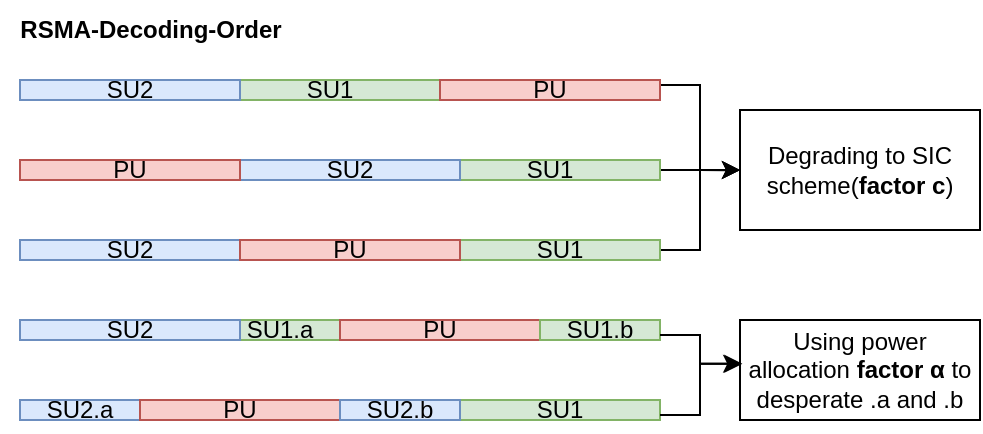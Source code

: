 <mxfile version="24.4.14" type="github">
  <diagram name="第 1 页" id="khajW8P3j98Wdl6TYDQM">
    <mxGraphModel dx="965" dy="533" grid="1" gridSize="10" guides="1" tooltips="1" connect="1" arrows="1" fold="1" page="1" pageScale="1" pageWidth="827" pageHeight="1169" math="0" shadow="0">
      <root>
        <mxCell id="0" />
        <mxCell id="1" parent="0" />
        <mxCell id="BCbLnRUE5bIPgvTVyYjQ-1" value="SU1" style="whiteSpace=wrap;html=1;fillColor=#d5e8d4;strokeColor=#82b366;" vertex="1" parent="1">
          <mxGeometry x="290" y="490" width="110" height="10" as="geometry" />
        </mxCell>
        <mxCell id="BCbLnRUE5bIPgvTVyYjQ-2" value="SU2" style="whiteSpace=wrap;html=1;fillColor=#dae8fc;strokeColor=#6c8ebf;" vertex="1" parent="1">
          <mxGeometry x="190" y="490" width="110" height="10" as="geometry" />
        </mxCell>
        <mxCell id="BCbLnRUE5bIPgvTVyYjQ-28" style="edgeStyle=orthogonalEdgeStyle;rounded=0;orthogonalLoop=1;jettySize=auto;html=1;exitX=1;exitY=0.25;exitDx=0;exitDy=0;entryX=0;entryY=0.5;entryDx=0;entryDy=0;" edge="1" parent="1" source="BCbLnRUE5bIPgvTVyYjQ-3" target="BCbLnRUE5bIPgvTVyYjQ-27">
          <mxGeometry relative="1" as="geometry" />
        </mxCell>
        <mxCell id="BCbLnRUE5bIPgvTVyYjQ-3" value="PU" style="whiteSpace=wrap;html=1;fillColor=#f8cecc;strokeColor=#b85450;" vertex="1" parent="1">
          <mxGeometry x="400" y="490" width="110" height="10" as="geometry" />
        </mxCell>
        <mxCell id="BCbLnRUE5bIPgvTVyYjQ-29" style="edgeStyle=orthogonalEdgeStyle;rounded=0;orthogonalLoop=1;jettySize=auto;html=1;exitX=1;exitY=0.5;exitDx=0;exitDy=0;" edge="1" parent="1" source="BCbLnRUE5bIPgvTVyYjQ-4">
          <mxGeometry relative="1" as="geometry">
            <mxPoint x="550" y="535.095" as="targetPoint" />
          </mxGeometry>
        </mxCell>
        <mxCell id="BCbLnRUE5bIPgvTVyYjQ-4" value="SU1" style="whiteSpace=wrap;html=1;fillColor=#d5e8d4;strokeColor=#82b366;" vertex="1" parent="1">
          <mxGeometry x="400" y="530" width="110" height="10" as="geometry" />
        </mxCell>
        <mxCell id="BCbLnRUE5bIPgvTVyYjQ-5" value="SU2" style="whiteSpace=wrap;html=1;fillColor=#dae8fc;strokeColor=#6c8ebf;" vertex="1" parent="1">
          <mxGeometry x="300" y="530" width="110" height="10" as="geometry" />
        </mxCell>
        <mxCell id="BCbLnRUE5bIPgvTVyYjQ-6" value="PU" style="whiteSpace=wrap;html=1;fillColor=#f8cecc;strokeColor=#b85450;" vertex="1" parent="1">
          <mxGeometry x="190" y="530" width="110" height="10" as="geometry" />
        </mxCell>
        <mxCell id="BCbLnRUE5bIPgvTVyYjQ-30" style="edgeStyle=orthogonalEdgeStyle;rounded=0;orthogonalLoop=1;jettySize=auto;html=1;exitX=1;exitY=0.5;exitDx=0;exitDy=0;entryX=0;entryY=0.5;entryDx=0;entryDy=0;" edge="1" parent="1" source="BCbLnRUE5bIPgvTVyYjQ-7" target="BCbLnRUE5bIPgvTVyYjQ-27">
          <mxGeometry relative="1" as="geometry" />
        </mxCell>
        <mxCell id="BCbLnRUE5bIPgvTVyYjQ-7" value="SU1" style="whiteSpace=wrap;html=1;fillColor=#d5e8d4;strokeColor=#82b366;" vertex="1" parent="1">
          <mxGeometry x="410" y="570" width="100" height="10" as="geometry" />
        </mxCell>
        <mxCell id="BCbLnRUE5bIPgvTVyYjQ-8" value="SU2" style="whiteSpace=wrap;html=1;fillColor=#dae8fc;strokeColor=#6c8ebf;" vertex="1" parent="1">
          <mxGeometry x="190" y="570" width="110" height="10" as="geometry" />
        </mxCell>
        <mxCell id="BCbLnRUE5bIPgvTVyYjQ-9" value="PU" style="whiteSpace=wrap;html=1;fillColor=#f8cecc;strokeColor=#b85450;" vertex="1" parent="1">
          <mxGeometry x="300" y="570" width="110" height="10" as="geometry" />
        </mxCell>
        <mxCell id="BCbLnRUE5bIPgvTVyYjQ-10" value="SU1.a" style="whiteSpace=wrap;html=1;fillColor=#d5e8d4;strokeColor=#82b366;" vertex="1" parent="1">
          <mxGeometry x="290" y="610" width="60" height="10" as="geometry" />
        </mxCell>
        <mxCell id="BCbLnRUE5bIPgvTVyYjQ-11" value="SU2" style="whiteSpace=wrap;html=1;fillColor=#dae8fc;strokeColor=#6c8ebf;" vertex="1" parent="1">
          <mxGeometry x="190" y="610" width="110" height="10" as="geometry" />
        </mxCell>
        <mxCell id="BCbLnRUE5bIPgvTVyYjQ-12" value="PU" style="whiteSpace=wrap;html=1;fillColor=#f8cecc;strokeColor=#b85450;" vertex="1" parent="1">
          <mxGeometry x="350" y="610" width="100" height="10" as="geometry" />
        </mxCell>
        <mxCell id="BCbLnRUE5bIPgvTVyYjQ-13" value="SU1.b" style="whiteSpace=wrap;html=1;fillColor=#d5e8d4;strokeColor=#82b366;" vertex="1" parent="1">
          <mxGeometry x="450" y="610" width="60" height="10" as="geometry" />
        </mxCell>
        <mxCell id="BCbLnRUE5bIPgvTVyYjQ-14" value="SU2.a" style="whiteSpace=wrap;html=1;fillColor=#dae8fc;strokeColor=#6c8ebf;" vertex="1" parent="1">
          <mxGeometry x="190" y="650" width="60" height="10" as="geometry" />
        </mxCell>
        <mxCell id="BCbLnRUE5bIPgvTVyYjQ-15" value="SU1" style="whiteSpace=wrap;html=1;fillColor=#d5e8d4;strokeColor=#82b366;" vertex="1" parent="1">
          <mxGeometry x="410" y="650" width="100" height="10" as="geometry" />
        </mxCell>
        <mxCell id="BCbLnRUE5bIPgvTVyYjQ-16" value="PU" style="whiteSpace=wrap;html=1;fillColor=#f8cecc;strokeColor=#b85450;" vertex="1" parent="1">
          <mxGeometry x="250" y="650" width="100" height="10" as="geometry" />
        </mxCell>
        <mxCell id="BCbLnRUE5bIPgvTVyYjQ-17" value="SU2.b" style="whiteSpace=wrap;html=1;fillColor=#dae8fc;strokeColor=#6c8ebf;" vertex="1" parent="1">
          <mxGeometry x="350" y="650" width="60" height="10" as="geometry" />
        </mxCell>
        <mxCell id="BCbLnRUE5bIPgvTVyYjQ-19" value="&lt;b&gt;RSMA-Decoding-Order&lt;/b&gt;" style="text;html=1;align=center;verticalAlign=middle;resizable=0;points=[];autosize=1;strokeColor=none;fillColor=none;" vertex="1" parent="1">
          <mxGeometry x="180" y="450" width="150" height="30" as="geometry" />
        </mxCell>
        <mxCell id="BCbLnRUE5bIPgvTVyYjQ-22" value="Using power allocation&lt;b&gt; factor α&lt;/b&gt; to desperate .a and .b" style="whiteSpace=wrap;html=1;" vertex="1" parent="1">
          <mxGeometry x="550" y="610" width="120" height="50" as="geometry" />
        </mxCell>
        <mxCell id="BCbLnRUE5bIPgvTVyYjQ-27" value="Degrading to SIC scheme(&lt;b&gt;factor c&lt;/b&gt;)" style="whiteSpace=wrap;html=1;" vertex="1" parent="1">
          <mxGeometry x="550" y="505" width="120" height="60" as="geometry" />
        </mxCell>
        <mxCell id="BCbLnRUE5bIPgvTVyYjQ-31" style="edgeStyle=orthogonalEdgeStyle;rounded=0;orthogonalLoop=1;jettySize=auto;html=1;exitX=1;exitY=0.75;exitDx=0;exitDy=0;entryX=0.005;entryY=0.438;entryDx=0;entryDy=0;entryPerimeter=0;" edge="1" parent="1" source="BCbLnRUE5bIPgvTVyYjQ-13" target="BCbLnRUE5bIPgvTVyYjQ-22">
          <mxGeometry relative="1" as="geometry" />
        </mxCell>
        <mxCell id="BCbLnRUE5bIPgvTVyYjQ-32" style="edgeStyle=orthogonalEdgeStyle;rounded=0;orthogonalLoop=1;jettySize=auto;html=1;exitX=1;exitY=0.75;exitDx=0;exitDy=0;entryX=0.01;entryY=0.438;entryDx=0;entryDy=0;entryPerimeter=0;" edge="1" parent="1" source="BCbLnRUE5bIPgvTVyYjQ-15" target="BCbLnRUE5bIPgvTVyYjQ-22">
          <mxGeometry relative="1" as="geometry" />
        </mxCell>
      </root>
    </mxGraphModel>
  </diagram>
</mxfile>
